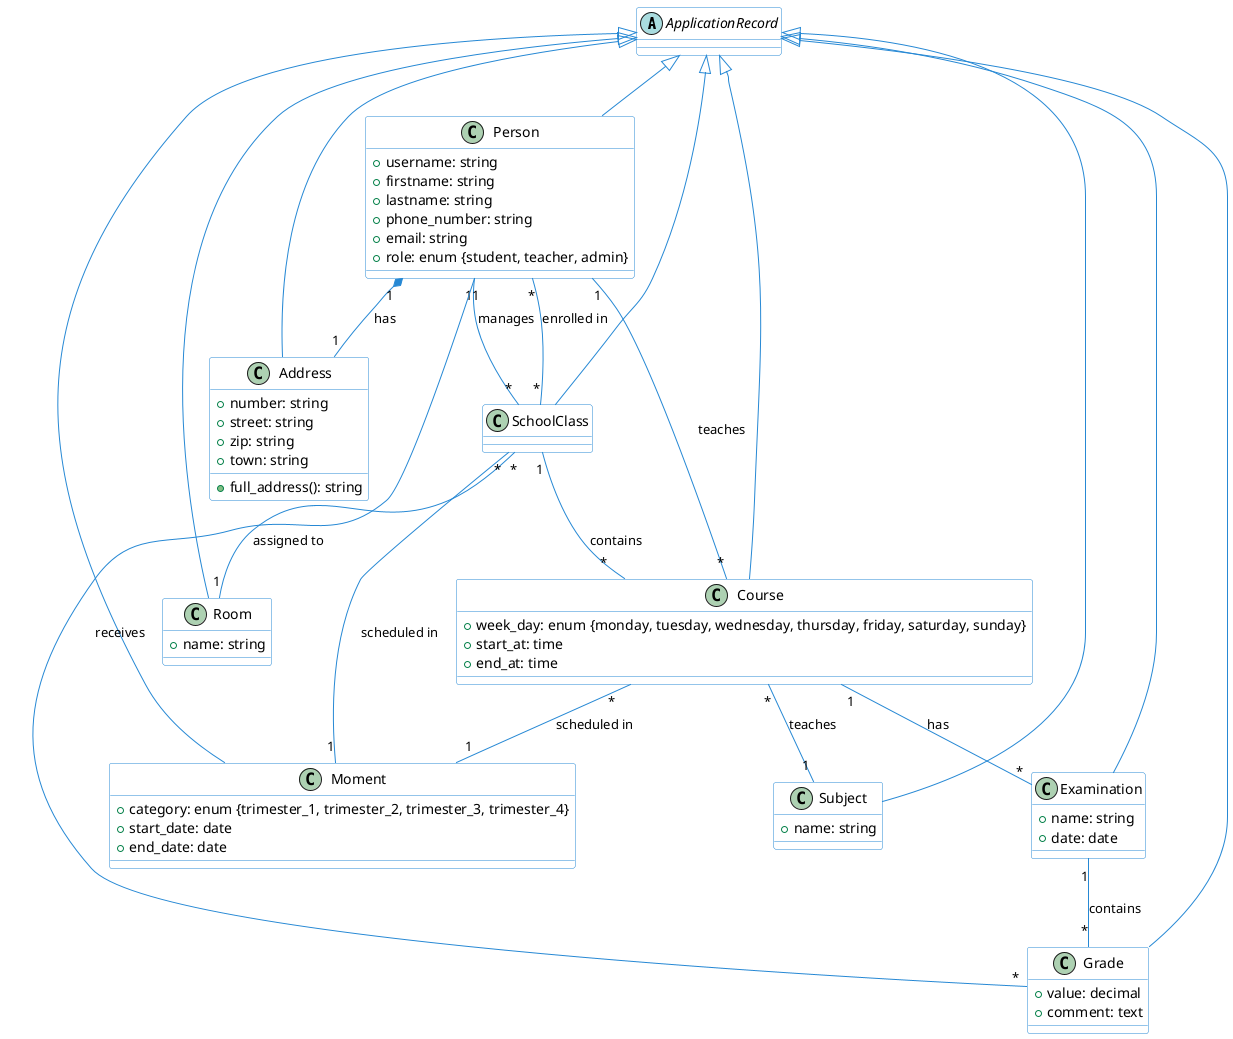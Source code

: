 @startuml

' Styles
skinparam class {
    BackgroundColor White
    ArrowColor #2688d4
    BorderColor #2688d4
}

abstract class ApplicationRecord {
}

class Person {
    + username: string
    + firstname: string
    + lastname: string
    + phone_number: string
    + email: string
    + role: enum {student, teacher, admin}
}

class Address {
    + number: string
    + street: string
    + zip: string
    + town: string
    + full_address(): string
}

class SchoolClass {
}

class Course {
    + week_day: enum {monday, tuesday, wednesday, thursday, friday, saturday, sunday}
    + start_at: time
    + end_at: time
}

class Subject {
    + name: string
}

class Room {
    + name: string
}

class Moment {
    + category: enum {trimester_1, trimester_2, trimester_3, trimester_4}
    + start_date: date
    + end_date: date
}

class Examination {
    + name: string
    + date: date
}

class Grade {
    + value: decimal
    + comment: text
}

' Héritage
ApplicationRecord <|-- Person
ApplicationRecord <|-- Address
ApplicationRecord <|-- SchoolClass
ApplicationRecord <|-- Course
ApplicationRecord <|-- Subject
ApplicationRecord <|-- Room
ApplicationRecord <|-- Moment
ApplicationRecord <|-- Examination
ApplicationRecord <|-- Grade

' Relations
Person "1" *-- "1" Address : has
Person "1" -- "*" SchoolClass : manages
Person "*" -- "*" SchoolClass : enrolled in
Person "1" -- "*" Course : teaches
Person "1" -- "*" Grade : receives

SchoolClass "1" -- "*" Course : contains
SchoolClass "*" -- "1" Room : assigned to
SchoolClass "*" -- "1" Moment : scheduled in

Course "*" -- "1" Subject : teaches
Course "*" -- "1" Moment : scheduled in
Course "1" -- "*" Examination : has

Examination "1" -- "*" Grade : contains

@enduml 